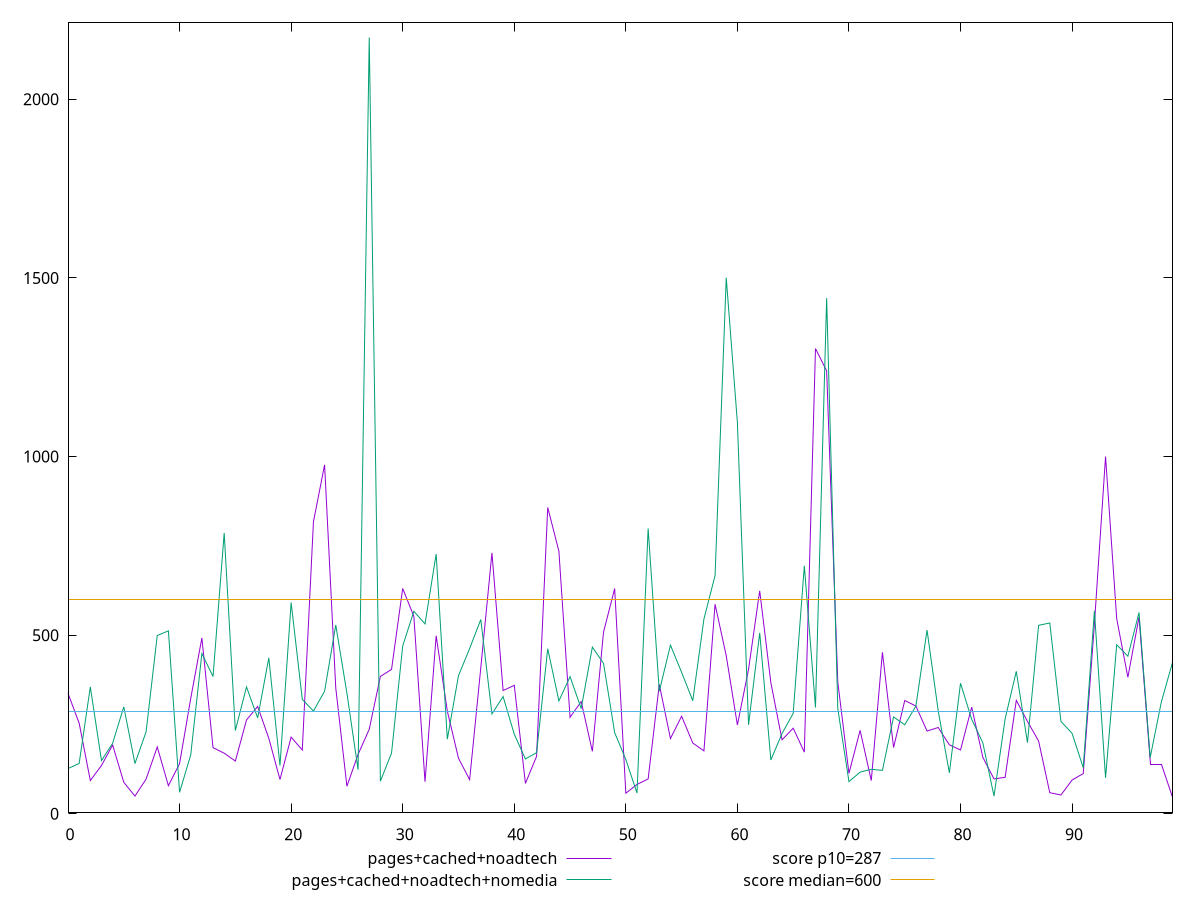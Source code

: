 reset

$pagesCachedNoadtech <<EOF
0 337
1 253.6029999999996
2 93
3 135
4 192.5
5 88
6 49.5
7 97
8 186.99999999999955
9 78.5
10 140.5
11 322.5309999999995
12 492.2225000000003
13 185.07249999999976
14 169.5
15 147.5
16 262.5
17 300.462
18 211
19 95.88499999999931
20 214.5
21 178.50000000000023
22 817.5
23 976.818999999999
24 352.5
25 76.99999999999977
26 166.19550000000072
27 236.5
28 384.5
29 404.1199999999999
30 630.6840000000002
31 552.5480000000007
32 89.5
33 498.2679999999991
34 287.5
35 155.5
36 95.5
37 408.5
38 730.1634999999985
39 345
40 359.5
41 85
42 160.67050000000063
43 857.4435000000014
44 734.9824999999998
45 270
46 314.09450000000015
47 174.64300000000003
48 508.5
49 630.4230000000002
50 57.5
51 81.99999999999977
52 97.50000000000023
53 362.0000000000002
54 210.5
55 273
56 198
57 176.03750000000036
58 586.5
59 442.27499999999895
60 248.5
61 404.5
62 624.0279999999993
63 367
64 207
65 239.5
66 172.5
67 1302.1915000000008
68 1239.6185000000007
69 368.5
70 113
71 233.5
72 93
73 451.84500000000116
74 185.5
75 317
76 301.5
77 231.5
78 241.5
79 193
80 178.5
81 298.5385000000001
82 158
83 97.50000000000023
84 102.00000000000023
85 317.5
86 258.5
87 203.49999999999955
88 59
89 52.50000000000023
90 94.5
91 112.50000000000023
92 530.3119999999999
93 999.8799999999999
94 545.9425000000001
95 382
96 550.5
97 137.5
98 137.5
99 46.5
EOF

$pagesCachedNoadtechNomedia <<EOF
0 126.5
1 141
2 354.9999999999998
3 149
4 197.25700000000052
5 299.5
6 140.5
7 229.46299999999974
8 499
9 512
10 60
11 164.5
12 448.5
13 384.16200000000003
14 785.9999999999995
15 233.00000000000023
16 355
17 268.394
18 436.5
19 135
20 591.3360000000002
21 320.2270000000001
22 287.5
23 343.0950000000005
24 528.5
25 337.5
26 123.49999999999977
27 2173.0319999999992
28 91
29 170
30 469.5
31 566.8160000000003
32 531.5
33 727
34 208.70500000000015
35 386.5
36 462.49999999999955
37 543.8685
38 279.5
39 328.15599999999995
40 222.63699999999994
41 153.5
42 171
43 462
44 315.9265000000005
45 383.818
46 294.5
47 466.5
48 421.2189999999998
49 227
50 152
51 58
52 798.5069999999996
53 343
54 472
55 395.9829999999997
56 316.5
57 545.1759999999997
58 666.9580000000003
59 1500.592500000001
60 1094.999999999999
61 248.94899999999961
62 506.5
63 150.5
64 224.5820000000001
65 281
66 694.2009999999984
67 297.5
68 1443.6524999999995
69 294
70 90
71 116.58900000000017
72 124.40899999999988
73 121.5
74 271.0000000000002
75 249
76 301.5
77 514.2440000000001
78 288.0000000000002
79 114.5
80 365.5
81 264.5
82 198.5
83 49.5
84 266
85 398.73400000000015
86 199.07600000000002
87 527.4999999999998
88 534
89 258.5
90 225
91 129
92 568
93 100.5
94 473
95 441
96 563.5
97 157.59000000000015
98 312.80650000000014
99 423.5
EOF

set key outside below
set xrange [0:99]
set yrange [3.969360000000016:2215.562639999999]
set trange [3.969360000000016:2215.562639999999]
set terminal svg size 640, 520 enhanced background rgb 'white'
set output "report_00013_2021-02-09T12-04-24.940Z/total-blocking-time/comparison/line/2_vs_3.svg"

plot $pagesCachedNoadtech title "pages+cached+noadtech" with line, \
     $pagesCachedNoadtechNomedia title "pages+cached+noadtech+nomedia" with line, \
     287 title "score p10=287", \
     600 title "score median=600"

reset
